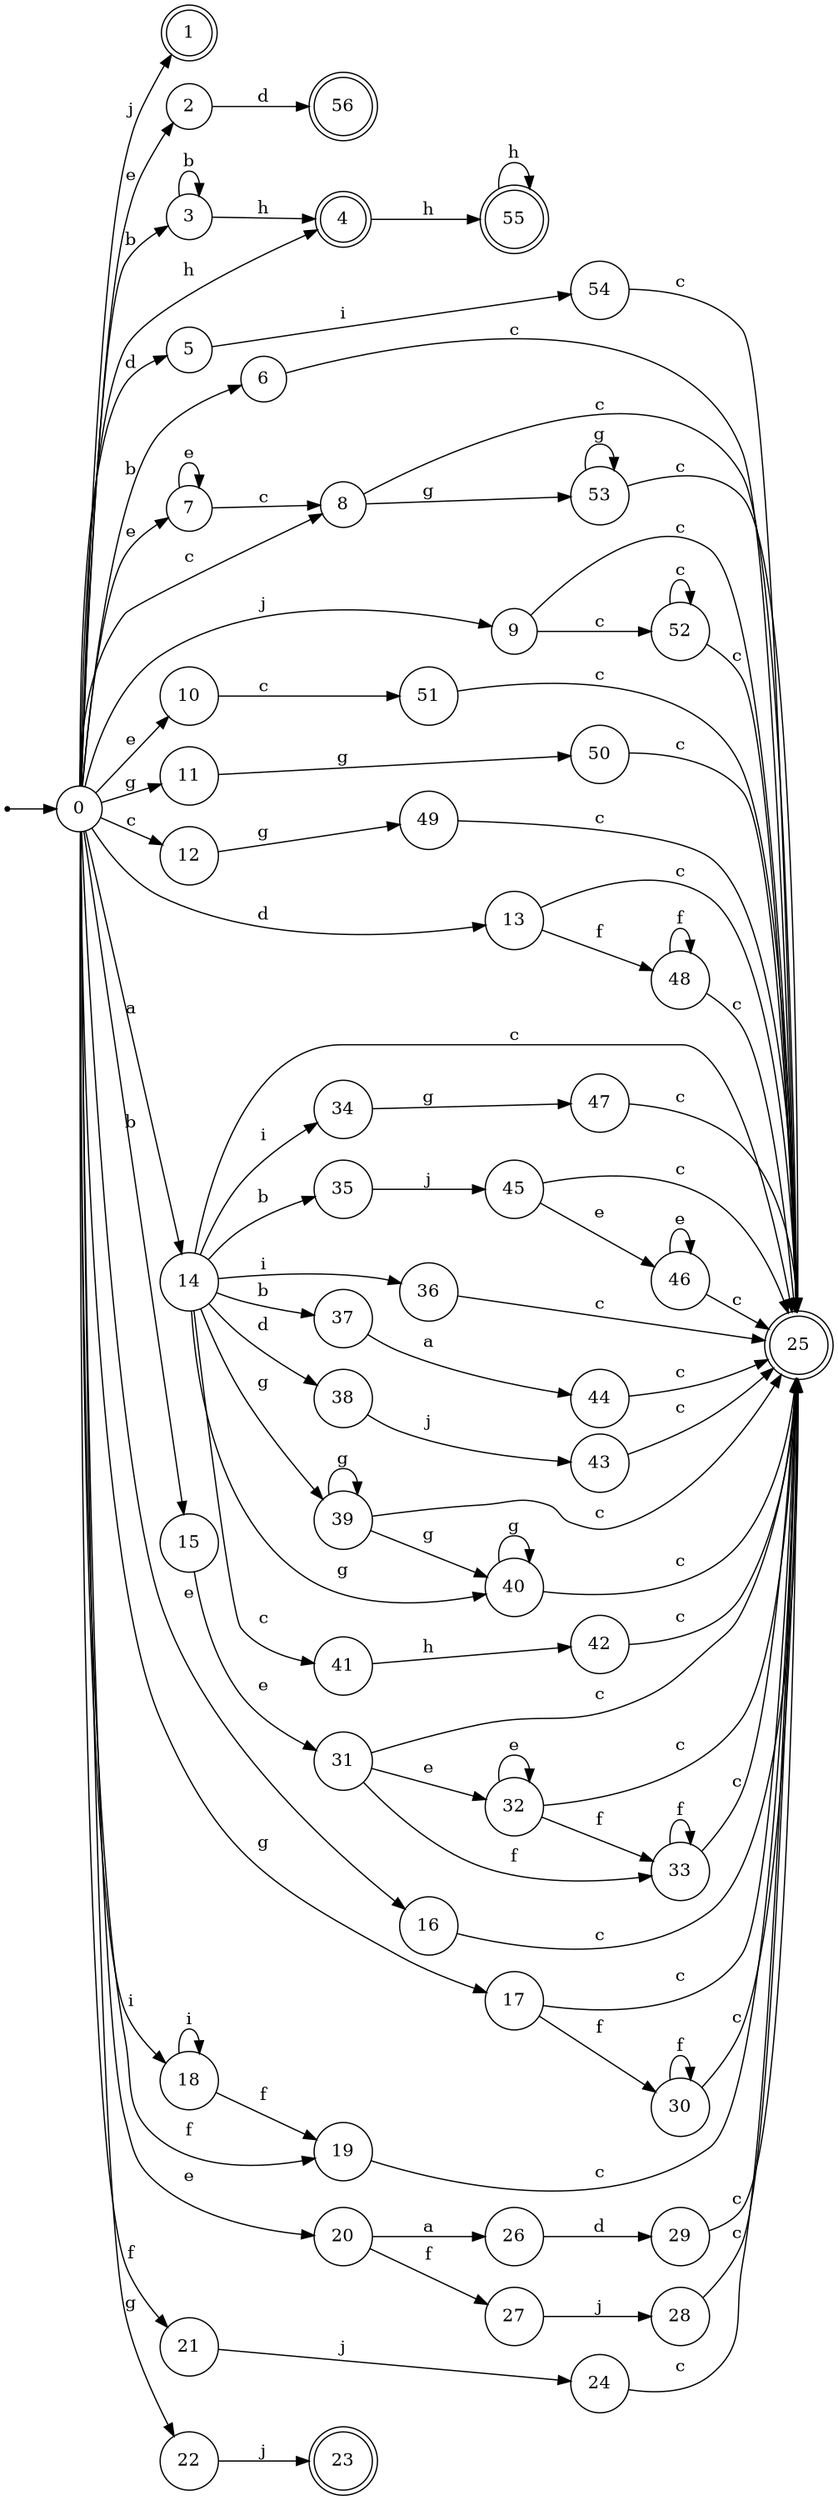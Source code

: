 digraph finite_state_machine {
rankdir=LR;
size="20,20";
node [shape = point]; "dummy0"
node [shape = circle]; "0";
"dummy0" -> "0";
node [shape = doublecircle]; "1";node [shape = circle]; "2";
node [shape = circle]; "3";
node [shape = doublecircle]; "4";node [shape = circle]; "5";
node [shape = circle]; "6";
node [shape = circle]; "7";
node [shape = circle]; "8";
node [shape = circle]; "9";
node [shape = circle]; "10";
node [shape = circle]; "11";
node [shape = circle]; "12";
node [shape = circle]; "13";
node [shape = circle]; "14";
node [shape = circle]; "15";
node [shape = circle]; "16";
node [shape = circle]; "17";
node [shape = circle]; "18";
node [shape = circle]; "19";
node [shape = circle]; "20";
node [shape = circle]; "21";
node [shape = circle]; "22";
node [shape = doublecircle]; "23";node [shape = circle]; "24";
node [shape = doublecircle]; "25";node [shape = circle]; "26";
node [shape = circle]; "27";
node [shape = circle]; "28";
node [shape = circle]; "29";
node [shape = circle]; "30";
node [shape = circle]; "31";
node [shape = circle]; "32";
node [shape = circle]; "33";
node [shape = circle]; "34";
node [shape = circle]; "35";
node [shape = circle]; "36";
node [shape = circle]; "37";
node [shape = circle]; "38";
node [shape = circle]; "39";
node [shape = circle]; "40";
node [shape = circle]; "41";
node [shape = circle]; "42";
node [shape = circle]; "43";
node [shape = circle]; "44";
node [shape = circle]; "45";
node [shape = circle]; "46";
node [shape = circle]; "47";
node [shape = circle]; "48";
node [shape = circle]; "49";
node [shape = circle]; "50";
node [shape = circle]; "51";
node [shape = circle]; "52";
node [shape = circle]; "53";
node [shape = circle]; "54";
node [shape = doublecircle]; "55";node [shape = doublecircle]; "56";"0" -> "1" [label = "j"];
 "0" -> "9" [label = "j"];
 "0" -> "16" [label = "e"];
 "0" -> "2" [label = "e"];
 "0" -> "20" [label = "e"];
 "0" -> "7" [label = "e"];
 "0" -> "10" [label = "e"];
 "0" -> "3" [label = "b"];
 "0" -> "6" [label = "b"];
 "0" -> "15" [label = "b"];
 "0" -> "4" [label = "h"];
 "0" -> "13" [label = "d"];
 "0" -> "5" [label = "d"];
 "0" -> "8" [label = "c"];
 "0" -> "12" [label = "c"];
 "0" -> "17" [label = "g"];
 "0" -> "11" [label = "g"];
 "0" -> "22" [label = "g"];
 "0" -> "14" [label = "a"];
 "0" -> "18" [label = "i"];
 "0" -> "19" [label = "f"];
 "0" -> "21" [label = "f"];
 "22" -> "23" [label = "j"];
 "21" -> "24" [label = "j"];
 "24" -> "25" [label = "c"];
 "20" -> "26" [label = "a"];
 "20" -> "27" [label = "f"];
 "27" -> "28" [label = "j"];
 "28" -> "25" [label = "c"];
 "26" -> "29" [label = "d"];
 "29" -> "25" [label = "c"];
 "19" -> "25" [label = "c"];
 "18" -> "18" [label = "i"];
 "18" -> "19" [label = "f"];
 "17" -> "30" [label = "f"];
 "17" -> "25" [label = "c"];
 "30" -> "30" [label = "f"];
 "30" -> "25" [label = "c"];
 "16" -> "25" [label = "c"];
 "15" -> "31" [label = "e"];
 "31" -> "32" [label = "e"];
 "31" -> "33" [label = "f"];
 "31" -> "25" [label = "c"];
 "33" -> "33" [label = "f"];
 "33" -> "25" [label = "c"];
 "32" -> "32" [label = "e"];
 "32" -> "33" [label = "f"];
 "32" -> "25" [label = "c"];
 "14" -> "34" [label = "i"];
 "14" -> "36" [label = "i"];
 "14" -> "35" [label = "b"];
 "14" -> "37" [label = "b"];
 "14" -> "38" [label = "d"];
 "14" -> "40" [label = "g"];
 "14" -> "39" [label = "g"];
 "14" -> "41" [label = "c"];
 "14" -> "25" [label = "c"];
 "41" -> "42" [label = "h"];
 "42" -> "25" [label = "c"];
 "40" -> "40" [label = "g"];
 "40" -> "25" [label = "c"];
 "39" -> "40" [label = "g"];
 "39" -> "39" [label = "g"];
 "39" -> "25" [label = "c"];
 "38" -> "43" [label = "j"];
 "43" -> "25" [label = "c"];
 "37" -> "44" [label = "a"];
 "44" -> "25" [label = "c"];
 "36" -> "25" [label = "c"];
 "35" -> "45" [label = "j"];
 "45" -> "46" [label = "e"];
 "45" -> "25" [label = "c"];
 "46" -> "46" [label = "e"];
 "46" -> "25" [label = "c"];
 "34" -> "47" [label = "g"];
 "47" -> "25" [label = "c"];
 "13" -> "48" [label = "f"];
 "13" -> "25" [label = "c"];
 "48" -> "48" [label = "f"];
 "48" -> "25" [label = "c"];
 "12" -> "49" [label = "g"];
 "49" -> "25" [label = "c"];
 "11" -> "50" [label = "g"];
 "50" -> "25" [label = "c"];
 "10" -> "51" [label = "c"];
 "51" -> "25" [label = "c"];
 "9" -> "25" [label = "c"];
 "9" -> "52" [label = "c"];
 "52" -> "25" [label = "c"];
 "52" -> "52" [label = "c"];
 "8" -> "53" [label = "g"];
 "8" -> "25" [label = "c"];
 "53" -> "53" [label = "g"];
 "53" -> "25" [label = "c"];
 "7" -> "7" [label = "e"];
 "7" -> "8" [label = "c"];
 "6" -> "25" [label = "c"];
 "5" -> "54" [label = "i"];
 "54" -> "25" [label = "c"];
 "4" -> "55" [label = "h"];
 "55" -> "55" [label = "h"];
 "3" -> "3" [label = "b"];
 "3" -> "4" [label = "h"];
 "2" -> "56" [label = "d"];
 }
